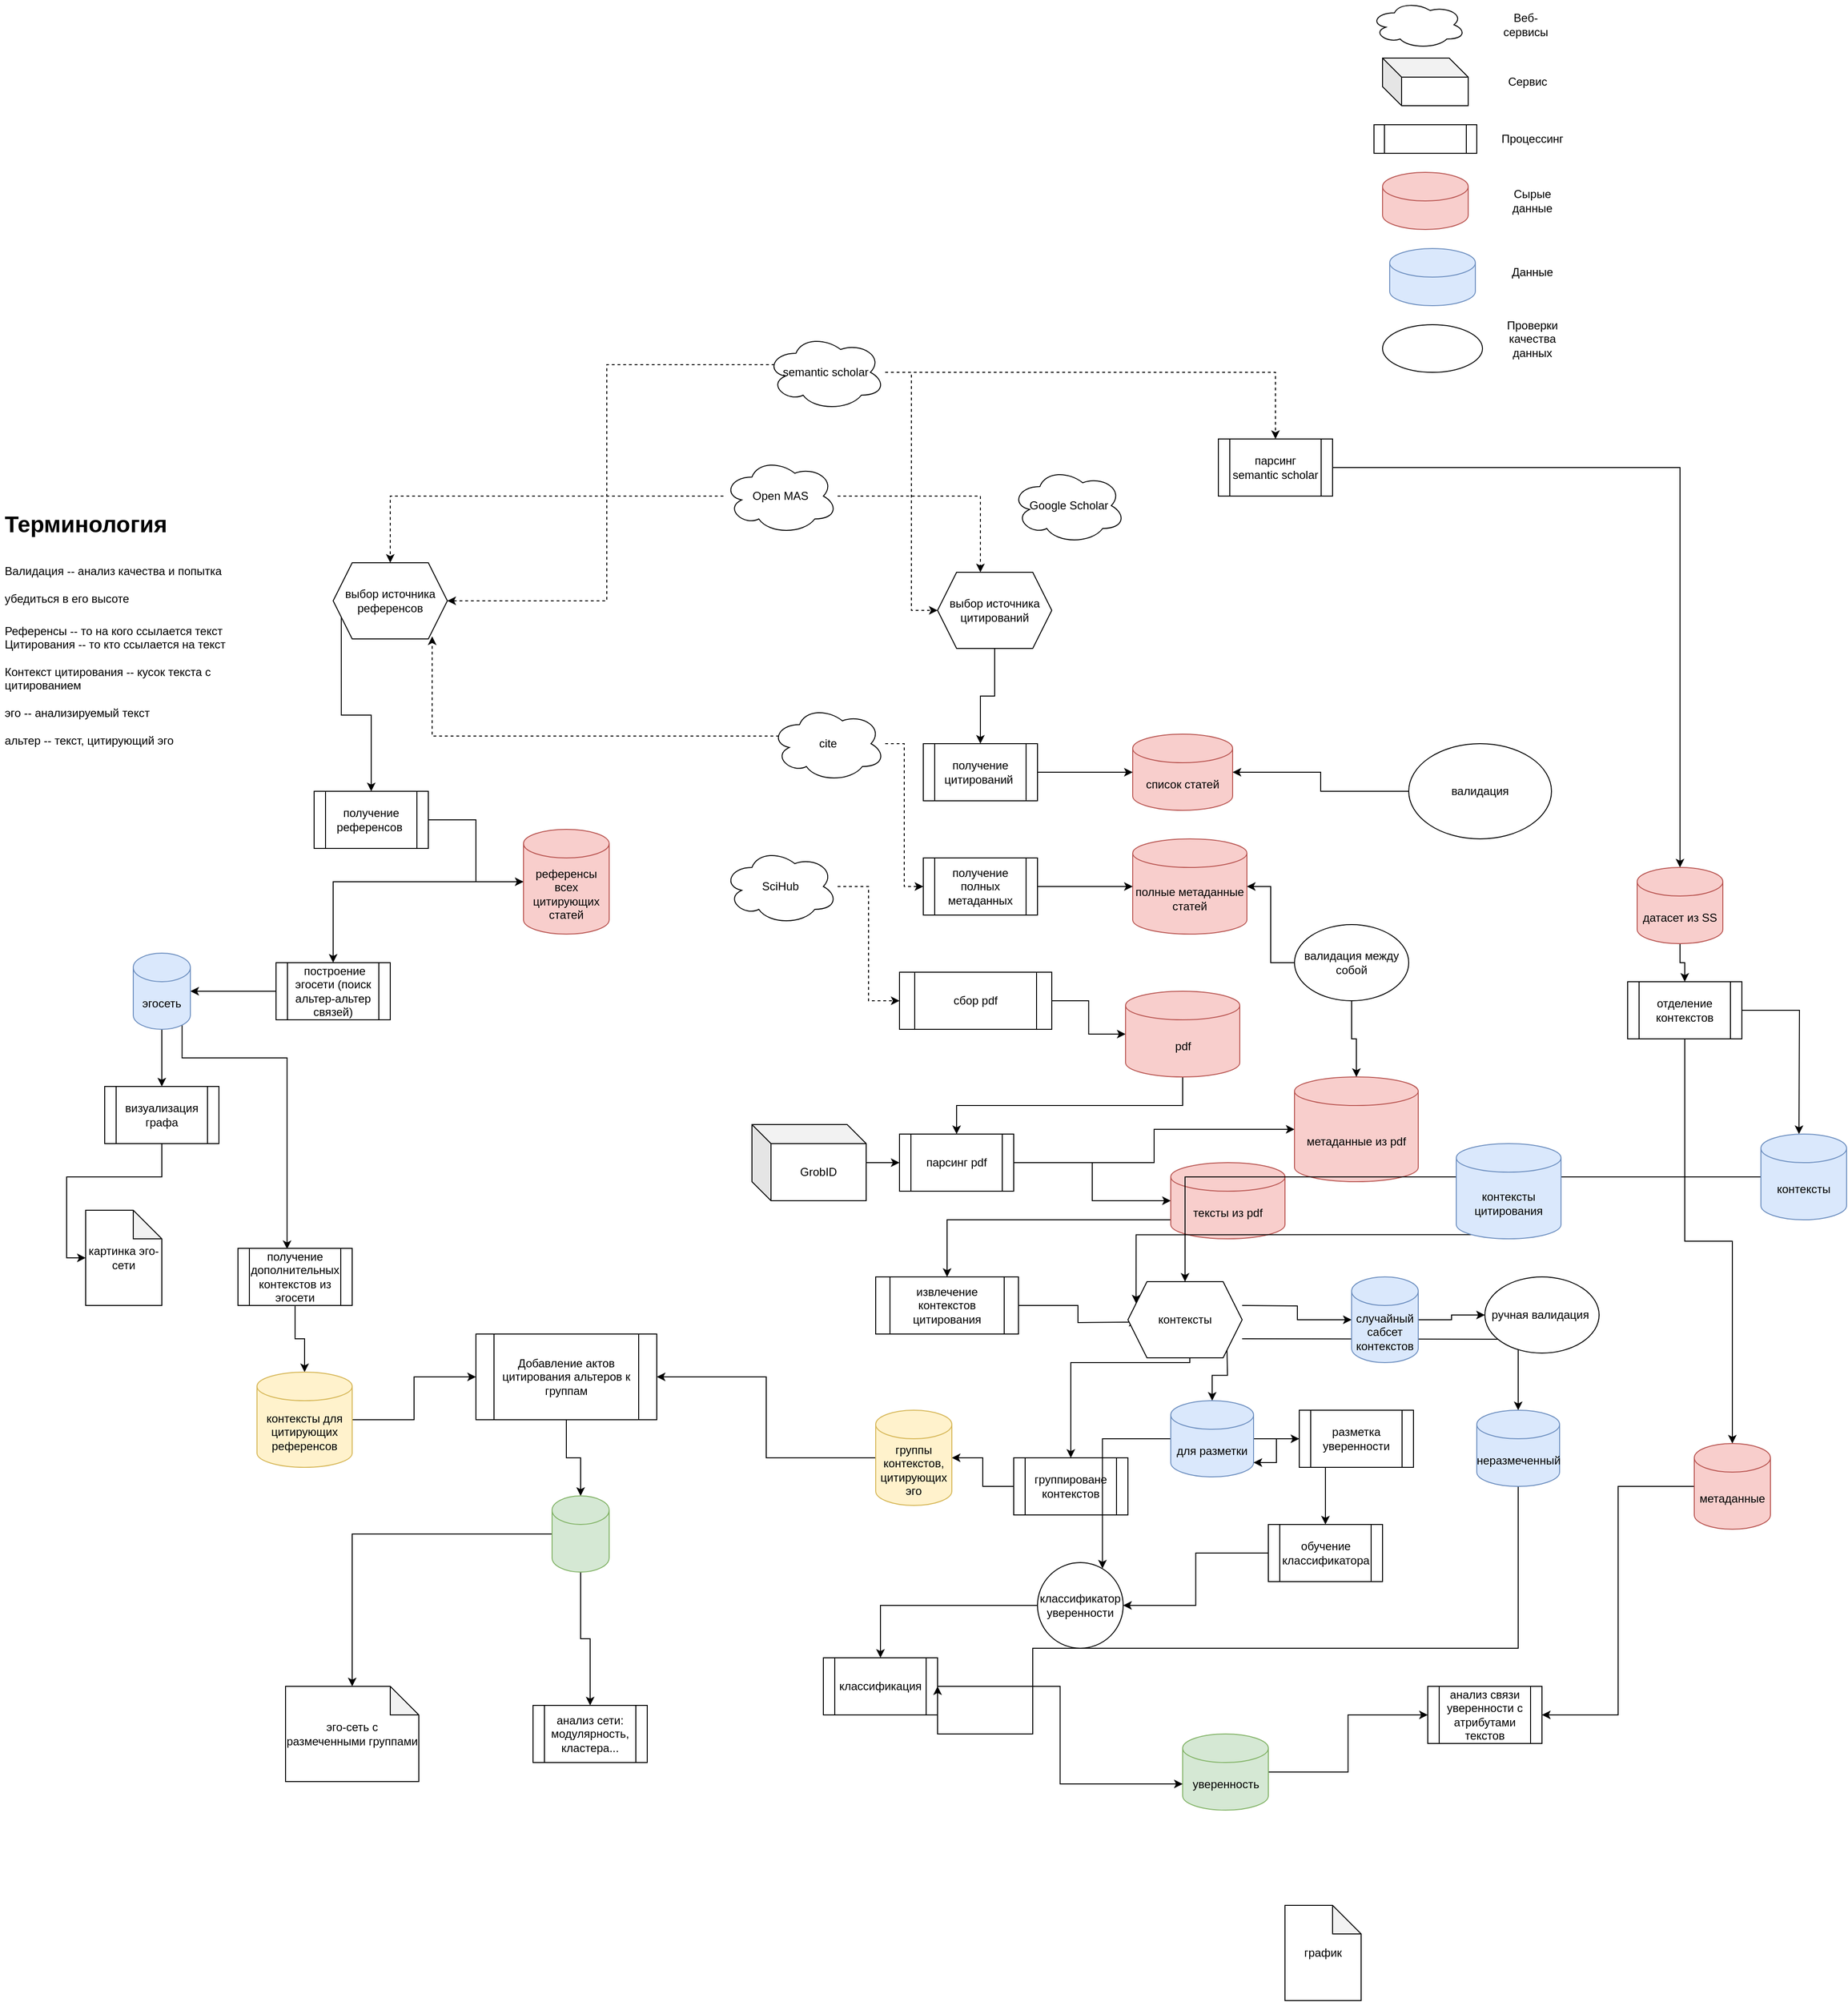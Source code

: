 <mxfile version="17.4.0" type="github">
  <diagram id="hcP1Pp9ipcXUoe1VHoGx" name="Page-1">
    <mxGraphModel dx="1471" dy="754" grid="1" gridSize="10" guides="1" tooltips="1" connect="1" arrows="1" fold="1" page="1" pageScale="1" pageWidth="1100" pageHeight="1700" math="0" shadow="0">
      <root>
        <mxCell id="0" />
        <mxCell id="1" parent="0" />
        <mxCell id="gaeL85kwDR5vp7jidNib-1" value="полные метаданные статей" style="shape=cylinder3;whiteSpace=wrap;html=1;boundedLbl=1;backgroundOutline=1;size=15;fillColor=#f8cecc;strokeColor=#b85450;" parent="1" vertex="1">
          <mxGeometry x="1230" y="920" width="120" height="100" as="geometry" />
        </mxCell>
        <mxCell id="gaeL85kwDR5vp7jidNib-2" style="edgeStyle=orthogonalEdgeStyle;rounded=0;orthogonalLoop=1;jettySize=auto;html=1;entryX=0;entryY=0.5;entryDx=0;entryDy=0;entryPerimeter=0;" parent="1" source="gaeL85kwDR5vp7jidNib-3" target="gaeL85kwDR5vp7jidNib-5" edge="1">
          <mxGeometry relative="1" as="geometry" />
        </mxCell>
        <mxCell id="gaeL85kwDR5vp7jidNib-3" value="сбор pdf" style="shape=process;whiteSpace=wrap;html=1;backgroundOutline=1;" parent="1" vertex="1">
          <mxGeometry x="985" y="1060" width="160" height="60" as="geometry" />
        </mxCell>
        <mxCell id="gaeL85kwDR5vp7jidNib-4" style="edgeStyle=orthogonalEdgeStyle;rounded=0;orthogonalLoop=1;jettySize=auto;html=1;entryX=0.5;entryY=0;entryDx=0;entryDy=0;" parent="1" source="gaeL85kwDR5vp7jidNib-5" target="gaeL85kwDR5vp7jidNib-19" edge="1">
          <mxGeometry relative="1" as="geometry">
            <Array as="points">
              <mxPoint x="1283" y="1200" />
              <mxPoint x="1045" y="1200" />
            </Array>
          </mxGeometry>
        </mxCell>
        <mxCell id="gaeL85kwDR5vp7jidNib-5" value="pdf" style="shape=cylinder3;whiteSpace=wrap;html=1;boundedLbl=1;backgroundOutline=1;size=15;fillColor=#f8cecc;strokeColor=#b85450;" parent="1" vertex="1">
          <mxGeometry x="1222.5" y="1080" width="120" height="90" as="geometry" />
        </mxCell>
        <mxCell id="gaeL85kwDR5vp7jidNib-6" style="edgeStyle=orthogonalEdgeStyle;rounded=0;orthogonalLoop=1;jettySize=auto;html=1;entryX=0;entryY=0;entryDx=0;entryDy=67.5;entryPerimeter=0;" parent="1" source="gaeL85kwDR5vp7jidNib-7" edge="1">
          <mxGeometry relative="1" as="geometry">
            <mxPoint x="1235" y="1427.5" as="targetPoint" />
          </mxGeometry>
        </mxCell>
        <mxCell id="gaeL85kwDR5vp7jidNib-7" value="извлечение контекстов цитирования" style="shape=process;whiteSpace=wrap;html=1;backgroundOutline=1;" parent="1" vertex="1">
          <mxGeometry x="960" y="1380" width="150" height="60" as="geometry" />
        </mxCell>
        <mxCell id="gaeL85kwDR5vp7jidNib-8" value="" style="edgeStyle=orthogonalEdgeStyle;rounded=0;orthogonalLoop=1;jettySize=auto;html=1;" parent="1" target="gaeL85kwDR5vp7jidNib-30" edge="1">
          <mxGeometry relative="1" as="geometry">
            <mxPoint x="1345" y="1410" as="sourcePoint" />
          </mxGeometry>
        </mxCell>
        <mxCell id="gaeL85kwDR5vp7jidNib-66" style="edgeStyle=orthogonalEdgeStyle;rounded=0;orthogonalLoop=1;jettySize=auto;html=1;" parent="1" target="gaeL85kwDR5vp7jidNib-65" edge="1">
          <mxGeometry relative="1" as="geometry">
            <Array as="points">
              <mxPoint x="1290" y="1470" />
              <mxPoint x="1165" y="1470" />
            </Array>
            <mxPoint x="1290.0" y="1460" as="sourcePoint" />
          </mxGeometry>
        </mxCell>
        <mxCell id="iUtlSqfOHHRnYsuwLynT-7" style="edgeStyle=orthogonalEdgeStyle;rounded=0;orthogonalLoop=1;jettySize=auto;html=1;exitX=0.855;exitY=1;exitDx=0;exitDy=-4.35;exitPerimeter=0;" edge="1" parent="1" target="iUtlSqfOHHRnYsuwLynT-8">
          <mxGeometry relative="1" as="geometry">
            <mxPoint x="1329.05" y="1455.65" as="sourcePoint" />
            <mxPoint x="1390" y="1470" as="targetPoint" />
          </mxGeometry>
        </mxCell>
        <mxCell id="iUtlSqfOHHRnYsuwLynT-28" style="edgeStyle=orthogonalEdgeStyle;rounded=0;orthogonalLoop=1;jettySize=auto;html=1;exitX=1;exitY=1;exitDx=0;exitDy=-15;exitPerimeter=0;" edge="1" parent="1" target="iUtlSqfOHHRnYsuwLynT-20">
          <mxGeometry relative="1" as="geometry">
            <mxPoint x="1345" y="1445" as="sourcePoint" />
          </mxGeometry>
        </mxCell>
        <mxCell id="gaeL85kwDR5vp7jidNib-10" style="edgeStyle=orthogonalEdgeStyle;rounded=0;orthogonalLoop=1;jettySize=auto;html=1;" parent="1" source="gaeL85kwDR5vp7jidNib-11" target="gaeL85kwDR5vp7jidNib-1" edge="1">
          <mxGeometry relative="1" as="geometry" />
        </mxCell>
        <mxCell id="gaeL85kwDR5vp7jidNib-11" value="получение полных метаданных" style="shape=process;whiteSpace=wrap;html=1;backgroundOutline=1;" parent="1" vertex="1">
          <mxGeometry x="1010" y="940" width="120" height="60" as="geometry" />
        </mxCell>
        <mxCell id="gaeL85kwDR5vp7jidNib-12" value="список статей" style="shape=cylinder3;whiteSpace=wrap;html=1;boundedLbl=1;backgroundOutline=1;size=15;fillColor=#f8cecc;strokeColor=#b85450;" parent="1" vertex="1">
          <mxGeometry x="1230" y="810" width="105" height="80" as="geometry" />
        </mxCell>
        <mxCell id="gaeL85kwDR5vp7jidNib-13" style="edgeStyle=orthogonalEdgeStyle;rounded=0;orthogonalLoop=1;jettySize=auto;html=1;" parent="1" source="gaeL85kwDR5vp7jidNib-14" target="gaeL85kwDR5vp7jidNib-12" edge="1">
          <mxGeometry relative="1" as="geometry" />
        </mxCell>
        <mxCell id="gaeL85kwDR5vp7jidNib-14" value="получение цитирований&amp;nbsp;" style="shape=process;whiteSpace=wrap;html=1;backgroundOutline=1;" parent="1" vertex="1">
          <mxGeometry x="1010" y="820" width="120" height="60" as="geometry" />
        </mxCell>
        <mxCell id="gaeL85kwDR5vp7jidNib-15" style="edgeStyle=orthogonalEdgeStyle;rounded=0;orthogonalLoop=1;jettySize=auto;html=1;" parent="1" source="gaeL85kwDR5vp7jidNib-16" target="gaeL85kwDR5vp7jidNib-12" edge="1">
          <mxGeometry relative="1" as="geometry" />
        </mxCell>
        <mxCell id="gaeL85kwDR5vp7jidNib-16" value="валидация" style="ellipse;whiteSpace=wrap;html=1;" parent="1" vertex="1">
          <mxGeometry x="1520" y="820" width="150" height="100" as="geometry" />
        </mxCell>
        <mxCell id="gaeL85kwDR5vp7jidNib-17" style="edgeStyle=orthogonalEdgeStyle;rounded=0;orthogonalLoop=1;jettySize=auto;html=1;" parent="1" source="gaeL85kwDR5vp7jidNib-19" target="gaeL85kwDR5vp7jidNib-21" edge="1">
          <mxGeometry relative="1" as="geometry" />
        </mxCell>
        <mxCell id="gaeL85kwDR5vp7jidNib-18" style="edgeStyle=orthogonalEdgeStyle;rounded=0;orthogonalLoop=1;jettySize=auto;html=1;entryX=0;entryY=0.5;entryDx=0;entryDy=0;entryPerimeter=0;" parent="1" source="gaeL85kwDR5vp7jidNib-19" target="gaeL85kwDR5vp7jidNib-22" edge="1">
          <mxGeometry relative="1" as="geometry">
            <mxPoint x="1320" y="1230" as="targetPoint" />
          </mxGeometry>
        </mxCell>
        <mxCell id="gaeL85kwDR5vp7jidNib-19" value="парсинг pdf" style="shape=process;whiteSpace=wrap;html=1;backgroundOutline=1;" parent="1" vertex="1">
          <mxGeometry x="985" y="1230" width="120" height="60" as="geometry" />
        </mxCell>
        <mxCell id="gaeL85kwDR5vp7jidNib-20" style="edgeStyle=orthogonalEdgeStyle;rounded=0;orthogonalLoop=1;jettySize=auto;html=1;entryX=0.5;entryY=0;entryDx=0;entryDy=0;" parent="1" source="gaeL85kwDR5vp7jidNib-21" target="gaeL85kwDR5vp7jidNib-7" edge="1">
          <mxGeometry relative="1" as="geometry">
            <Array as="points">
              <mxPoint x="1230" y="1320" />
              <mxPoint x="1035" y="1320" />
            </Array>
          </mxGeometry>
        </mxCell>
        <mxCell id="gaeL85kwDR5vp7jidNib-21" value="тексты из pdf" style="shape=cylinder3;whiteSpace=wrap;html=1;boundedLbl=1;backgroundOutline=1;size=15;fillColor=#f8cecc;strokeColor=#b85450;" parent="1" vertex="1">
          <mxGeometry x="1270" y="1260" width="120" height="80" as="geometry" />
        </mxCell>
        <mxCell id="gaeL85kwDR5vp7jidNib-22" value="метаданные из pdf" style="shape=cylinder3;whiteSpace=wrap;html=1;boundedLbl=1;backgroundOutline=1;size=15;fillColor=#f8cecc;strokeColor=#b85450;" parent="1" vertex="1">
          <mxGeometry x="1400" y="1170" width="130" height="110" as="geometry" />
        </mxCell>
        <mxCell id="gaeL85kwDR5vp7jidNib-23" style="edgeStyle=orthogonalEdgeStyle;rounded=0;orthogonalLoop=1;jettySize=auto;html=1;" parent="1" source="gaeL85kwDR5vp7jidNib-25" target="gaeL85kwDR5vp7jidNib-22" edge="1">
          <mxGeometry relative="1" as="geometry" />
        </mxCell>
        <mxCell id="gaeL85kwDR5vp7jidNib-24" style="edgeStyle=orthogonalEdgeStyle;rounded=0;orthogonalLoop=1;jettySize=auto;html=1;" parent="1" source="gaeL85kwDR5vp7jidNib-25" target="gaeL85kwDR5vp7jidNib-1" edge="1">
          <mxGeometry relative="1" as="geometry" />
        </mxCell>
        <mxCell id="gaeL85kwDR5vp7jidNib-25" value="валидация между собой" style="ellipse;whiteSpace=wrap;html=1;" parent="1" vertex="1">
          <mxGeometry x="1400" y="1010" width="120" height="80" as="geometry" />
        </mxCell>
        <mxCell id="gaeL85kwDR5vp7jidNib-26" style="edgeStyle=orthogonalEdgeStyle;rounded=0;orthogonalLoop=1;jettySize=auto;html=1;entryX=0.5;entryY=0;entryDx=0;entryDy=0;entryPerimeter=0;" parent="1" source="gaeL85kwDR5vp7jidNib-27" target="gaeL85kwDR5vp7jidNib-32" edge="1">
          <mxGeometry relative="1" as="geometry" />
        </mxCell>
        <mxCell id="gaeL85kwDR5vp7jidNib-27" value="парсинг semantic scholar" style="shape=process;whiteSpace=wrap;html=1;backgroundOutline=1;" parent="1" vertex="1">
          <mxGeometry x="1320" y="500" width="120" height="60" as="geometry" />
        </mxCell>
        <mxCell id="gaeL85kwDR5vp7jidNib-28" value="ручная валидация&amp;nbsp;" style="ellipse;whiteSpace=wrap;html=1;" parent="1" vertex="1">
          <mxGeometry x="1600" y="1380" width="120" height="80" as="geometry" />
        </mxCell>
        <mxCell id="gaeL85kwDR5vp7jidNib-29" value="" style="edgeStyle=orthogonalEdgeStyle;rounded=0;orthogonalLoop=1;jettySize=auto;html=1;" parent="1" source="gaeL85kwDR5vp7jidNib-30" target="gaeL85kwDR5vp7jidNib-28" edge="1">
          <mxGeometry relative="1" as="geometry" />
        </mxCell>
        <mxCell id="gaeL85kwDR5vp7jidNib-30" value="случайный сабсет контекстов" style="shape=cylinder3;whiteSpace=wrap;html=1;boundedLbl=1;backgroundOutline=1;size=15;fillColor=#dae8fc;strokeColor=#6c8ebf;" parent="1" vertex="1">
          <mxGeometry x="1460" y="1380" width="70" height="90" as="geometry" />
        </mxCell>
        <mxCell id="gaeL85kwDR5vp7jidNib-31" value="&lt;h1&gt;Терминология&lt;/h1&gt;&lt;h1&gt;&lt;span style=&quot;font-size: 12px ; font-weight: normal&quot;&gt;Валидация -- анализ качества и попытка убедиться в его высоте&lt;/span&gt;&lt;br&gt;&lt;/h1&gt;&lt;div&gt;&lt;span style=&quot;font-size: 12px ; font-weight: normal&quot;&gt;Референсы -- то на кого ссылается текст&lt;/span&gt;&lt;/div&gt;&lt;div&gt;&lt;span style=&quot;font-size: 12px ; font-weight: normal&quot;&gt;Цитирования -- то кто ссылается на текст&lt;/span&gt;&lt;/div&gt;&lt;div&gt;&lt;span style=&quot;font-size: 12px ; font-weight: normal&quot;&gt;&lt;br&gt;&lt;/span&gt;&lt;/div&gt;&lt;div&gt;&lt;span style=&quot;font-size: 12px ; font-weight: normal&quot;&gt;Контекст цитирования -- кусок текста с цитированием&lt;/span&gt;&lt;/div&gt;&lt;div&gt;&lt;span style=&quot;font-size: 12px ; font-weight: normal&quot;&gt;&lt;br&gt;&lt;/span&gt;&lt;/div&gt;&lt;div&gt;эго -- анализируемый текст&lt;/div&gt;&lt;div&gt;&lt;br&gt;&lt;/div&gt;&lt;div&gt;альтер -- текст, цитирующий эго&lt;/div&gt;" style="text;html=1;strokeColor=none;fillColor=none;spacing=5;spacingTop=-20;whiteSpace=wrap;overflow=hidden;rounded=0;" parent="1" vertex="1">
          <mxGeometry x="40" y="570" width="250" height="280" as="geometry" />
        </mxCell>
        <mxCell id="gaeL85kwDR5vp7jidNib-69" value="" style="edgeStyle=orthogonalEdgeStyle;rounded=0;orthogonalLoop=1;jettySize=auto;html=1;" parent="1" source="gaeL85kwDR5vp7jidNib-32" target="gaeL85kwDR5vp7jidNib-68" edge="1">
          <mxGeometry relative="1" as="geometry" />
        </mxCell>
        <mxCell id="gaeL85kwDR5vp7jidNib-32" value="датасет из SS" style="shape=cylinder3;whiteSpace=wrap;html=1;boundedLbl=1;backgroundOutline=1;size=15;fillColor=#f8cecc;strokeColor=#b85450;" parent="1" vertex="1">
          <mxGeometry x="1760" y="950" width="90" height="80" as="geometry" />
        </mxCell>
        <mxCell id="gaeL85kwDR5vp7jidNib-33" style="edgeStyle=orthogonalEdgeStyle;rounded=0;orthogonalLoop=1;jettySize=auto;html=1;entryX=0.5;entryY=0;entryDx=0;entryDy=0;dashed=1;" parent="1" source="gaeL85kwDR5vp7jidNib-36" target="gaeL85kwDR5vp7jidNib-27" edge="1">
          <mxGeometry relative="1" as="geometry" />
        </mxCell>
        <mxCell id="gaeL85kwDR5vp7jidNib-34" style="edgeStyle=orthogonalEdgeStyle;rounded=0;orthogonalLoop=1;jettySize=auto;html=1;entryX=0;entryY=0.5;entryDx=0;entryDy=0;dashed=1;" parent="1" source="gaeL85kwDR5vp7jidNib-36" target="gaeL85kwDR5vp7jidNib-37" edge="1">
          <mxGeometry relative="1" as="geometry" />
        </mxCell>
        <mxCell id="gaeL85kwDR5vp7jidNib-35" style="edgeStyle=orthogonalEdgeStyle;rounded=0;orthogonalLoop=1;jettySize=auto;html=1;exitX=0.07;exitY=0.4;exitDx=0;exitDy=0;exitPerimeter=0;entryX=1;entryY=0.5;entryDx=0;entryDy=0;dashed=1;" parent="1" source="gaeL85kwDR5vp7jidNib-36" target="gaeL85kwDR5vp7jidNib-63" edge="1">
          <mxGeometry relative="1" as="geometry" />
        </mxCell>
        <mxCell id="gaeL85kwDR5vp7jidNib-36" value="semantic scholar" style="ellipse;shape=cloud;whiteSpace=wrap;html=1;" parent="1" vertex="1">
          <mxGeometry x="845" y="390" width="125" height="80" as="geometry" />
        </mxCell>
        <mxCell id="gaeL85kwDR5vp7jidNib-75" style="edgeStyle=orthogonalEdgeStyle;rounded=0;orthogonalLoop=1;jettySize=auto;html=1;" parent="1" source="gaeL85kwDR5vp7jidNib-37" target="gaeL85kwDR5vp7jidNib-14" edge="1">
          <mxGeometry relative="1" as="geometry" />
        </mxCell>
        <mxCell id="gaeL85kwDR5vp7jidNib-37" value="выбор источника цитирований" style="shape=hexagon;perimeter=hexagonPerimeter2;whiteSpace=wrap;html=1;fixedSize=1;" parent="1" vertex="1">
          <mxGeometry x="1025" y="640" width="120" height="80" as="geometry" />
        </mxCell>
        <mxCell id="gaeL85kwDR5vp7jidNib-38" style="edgeStyle=orthogonalEdgeStyle;rounded=0;orthogonalLoop=1;jettySize=auto;html=1;entryX=0.375;entryY=0;entryDx=0;entryDy=0;dashed=1;" parent="1" source="gaeL85kwDR5vp7jidNib-40" target="gaeL85kwDR5vp7jidNib-37" edge="1">
          <mxGeometry relative="1" as="geometry" />
        </mxCell>
        <mxCell id="gaeL85kwDR5vp7jidNib-39" style="edgeStyle=orthogonalEdgeStyle;rounded=0;orthogonalLoop=1;jettySize=auto;html=1;dashed=1;" parent="1" source="gaeL85kwDR5vp7jidNib-40" target="gaeL85kwDR5vp7jidNib-63" edge="1">
          <mxGeometry relative="1" as="geometry" />
        </mxCell>
        <mxCell id="gaeL85kwDR5vp7jidNib-40" value="Open MAS" style="ellipse;shape=cloud;whiteSpace=wrap;html=1;" parent="1" vertex="1">
          <mxGeometry x="800" y="520" width="120" height="80" as="geometry" />
        </mxCell>
        <mxCell id="gaeL85kwDR5vp7jidNib-41" value="Google Scholar" style="ellipse;shape=cloud;whiteSpace=wrap;html=1;" parent="1" vertex="1">
          <mxGeometry x="1102.5" y="530" width="120" height="80" as="geometry" />
        </mxCell>
        <mxCell id="gaeL85kwDR5vp7jidNib-87" style="edgeStyle=orthogonalEdgeStyle;rounded=0;orthogonalLoop=1;jettySize=auto;html=1;entryX=0;entryY=0.5;entryDx=0;entryDy=0;" parent="1" source="gaeL85kwDR5vp7jidNib-43" target="gaeL85kwDR5vp7jidNib-19" edge="1">
          <mxGeometry relative="1" as="geometry" />
        </mxCell>
        <mxCell id="gaeL85kwDR5vp7jidNib-43" value="GrobID" style="shape=cube;whiteSpace=wrap;html=1;boundedLbl=1;backgroundOutline=1;darkOpacity=0.05;darkOpacity2=0.1;" parent="1" vertex="1">
          <mxGeometry x="830" y="1220" width="120" height="80" as="geometry" />
        </mxCell>
        <mxCell id="gaeL85kwDR5vp7jidNib-44" style="edgeStyle=orthogonalEdgeStyle;rounded=0;orthogonalLoop=1;jettySize=auto;html=1;entryX=0;entryY=0.5;entryDx=0;entryDy=0;dashed=1;" parent="1" source="gaeL85kwDR5vp7jidNib-46" target="gaeL85kwDR5vp7jidNib-11" edge="1">
          <mxGeometry relative="1" as="geometry" />
        </mxCell>
        <mxCell id="gaeL85kwDR5vp7jidNib-45" style="edgeStyle=orthogonalEdgeStyle;rounded=0;orthogonalLoop=1;jettySize=auto;html=1;exitX=0.07;exitY=0.4;exitDx=0;exitDy=0;exitPerimeter=0;entryX=0.867;entryY=0.967;entryDx=0;entryDy=0;entryPerimeter=0;dashed=1;" parent="1" source="gaeL85kwDR5vp7jidNib-46" target="gaeL85kwDR5vp7jidNib-63" edge="1">
          <mxGeometry relative="1" as="geometry" />
        </mxCell>
        <mxCell id="gaeL85kwDR5vp7jidNib-46" value="cite" style="ellipse;shape=cloud;whiteSpace=wrap;html=1;" parent="1" vertex="1">
          <mxGeometry x="850" y="780" width="120" height="80" as="geometry" />
        </mxCell>
        <mxCell id="gaeL85kwDR5vp7jidNib-47" style="edgeStyle=orthogonalEdgeStyle;rounded=0;orthogonalLoop=1;jettySize=auto;html=1;entryX=0;entryY=0.5;entryDx=0;entryDy=0;dashed=1;" parent="1" source="gaeL85kwDR5vp7jidNib-48" target="gaeL85kwDR5vp7jidNib-3" edge="1">
          <mxGeometry relative="1" as="geometry" />
        </mxCell>
        <mxCell id="gaeL85kwDR5vp7jidNib-48" value="SciHub" style="ellipse;shape=cloud;whiteSpace=wrap;html=1;" parent="1" vertex="1">
          <mxGeometry x="800" y="930" width="120" height="80" as="geometry" />
        </mxCell>
        <mxCell id="gaeL85kwDR5vp7jidNib-49" value="" style="ellipse;shape=cloud;whiteSpace=wrap;html=1;" parent="1" vertex="1">
          <mxGeometry x="1480" y="40" width="100" height="50" as="geometry" />
        </mxCell>
        <mxCell id="gaeL85kwDR5vp7jidNib-50" value="Веб-сервисы" style="text;html=1;strokeColor=none;fillColor=none;align=center;verticalAlign=middle;whiteSpace=wrap;rounded=0;" parent="1" vertex="1">
          <mxGeometry x="1612.5" y="50" width="60" height="30" as="geometry" />
        </mxCell>
        <mxCell id="gaeL85kwDR5vp7jidNib-51" value="" style="shape=cube;whiteSpace=wrap;html=1;boundedLbl=1;backgroundOutline=1;darkOpacity=0.05;darkOpacity2=0.1;" parent="1" vertex="1">
          <mxGeometry x="1492.5" y="100" width="90" height="50" as="geometry" />
        </mxCell>
        <mxCell id="gaeL85kwDR5vp7jidNib-52" value="Сервис" style="text;html=1;strokeColor=none;fillColor=none;align=center;verticalAlign=middle;whiteSpace=wrap;rounded=0;" parent="1" vertex="1">
          <mxGeometry x="1615" y="110" width="60" height="30" as="geometry" />
        </mxCell>
        <mxCell id="gaeL85kwDR5vp7jidNib-53" value="" style="shape=process;whiteSpace=wrap;html=1;backgroundOutline=1;" parent="1" vertex="1">
          <mxGeometry x="1483.5" y="170" width="108" height="30" as="geometry" />
        </mxCell>
        <mxCell id="gaeL85kwDR5vp7jidNib-54" value="" style="shape=cylinder3;whiteSpace=wrap;html=1;boundedLbl=1;backgroundOutline=1;size=15;fillColor=#f8cecc;strokeColor=#b85450;" parent="1" vertex="1">
          <mxGeometry x="1492.5" y="220" width="90" height="60" as="geometry" />
        </mxCell>
        <mxCell id="gaeL85kwDR5vp7jidNib-55" value="Процессинг" style="text;html=1;strokeColor=none;fillColor=none;align=center;verticalAlign=middle;whiteSpace=wrap;rounded=0;" parent="1" vertex="1">
          <mxGeometry x="1620" y="170" width="60" height="30" as="geometry" />
        </mxCell>
        <mxCell id="gaeL85kwDR5vp7jidNib-56" value="Сырые данные" style="text;html=1;strokeColor=none;fillColor=none;align=center;verticalAlign=middle;whiteSpace=wrap;rounded=0;" parent="1" vertex="1">
          <mxGeometry x="1620" y="235" width="60" height="30" as="geometry" />
        </mxCell>
        <mxCell id="gaeL85kwDR5vp7jidNib-57" value="" style="shape=cylinder3;whiteSpace=wrap;html=1;boundedLbl=1;backgroundOutline=1;size=15;fillColor=#dae8fc;strokeColor=#6c8ebf;" parent="1" vertex="1">
          <mxGeometry x="1500" y="300" width="90" height="60" as="geometry" />
        </mxCell>
        <mxCell id="gaeL85kwDR5vp7jidNib-58" value="Данные" style="text;html=1;strokeColor=none;fillColor=none;align=center;verticalAlign=middle;whiteSpace=wrap;rounded=0;" parent="1" vertex="1">
          <mxGeometry x="1620" y="310" width="60" height="30" as="geometry" />
        </mxCell>
        <mxCell id="gaeL85kwDR5vp7jidNib-59" value="" style="ellipse;whiteSpace=wrap;html=1;" parent="1" vertex="1">
          <mxGeometry x="1492.5" y="380" width="105" height="50" as="geometry" />
        </mxCell>
        <mxCell id="gaeL85kwDR5vp7jidNib-60" value="Проверки качества данных" style="text;html=1;strokeColor=none;fillColor=none;align=center;verticalAlign=middle;whiteSpace=wrap;rounded=0;" parent="1" vertex="1">
          <mxGeometry x="1620" y="380" width="60" height="30" as="geometry" />
        </mxCell>
        <mxCell id="gaeL85kwDR5vp7jidNib-81" style="edgeStyle=orthogonalEdgeStyle;rounded=0;orthogonalLoop=1;jettySize=auto;html=1;" parent="1" source="gaeL85kwDR5vp7jidNib-61" target="gaeL85kwDR5vp7jidNib-80" edge="1">
          <mxGeometry relative="1" as="geometry" />
        </mxCell>
        <mxCell id="gaeL85kwDR5vp7jidNib-61" value="получение референсов&amp;nbsp;" style="shape=process;whiteSpace=wrap;html=1;backgroundOutline=1;" parent="1" vertex="1">
          <mxGeometry x="370" y="870" width="120" height="60" as="geometry" />
        </mxCell>
        <mxCell id="gaeL85kwDR5vp7jidNib-62" style="edgeStyle=orthogonalEdgeStyle;rounded=0;orthogonalLoop=1;jettySize=auto;html=1;exitX=0;exitY=0.75;exitDx=0;exitDy=0;" parent="1" source="gaeL85kwDR5vp7jidNib-63" target="gaeL85kwDR5vp7jidNib-61" edge="1">
          <mxGeometry relative="1" as="geometry" />
        </mxCell>
        <mxCell id="gaeL85kwDR5vp7jidNib-63" value="выбор источника референсов" style="shape=hexagon;perimeter=hexagonPerimeter2;whiteSpace=wrap;html=1;fixedSize=1;" parent="1" vertex="1">
          <mxGeometry x="390" y="630" width="120" height="80" as="geometry" />
        </mxCell>
        <mxCell id="gaeL85kwDR5vp7jidNib-86" style="edgeStyle=orthogonalEdgeStyle;rounded=0;orthogonalLoop=1;jettySize=auto;html=1;entryX=0;entryY=0.5;entryDx=0;entryDy=0;entryPerimeter=0;" parent="1" source="gaeL85kwDR5vp7jidNib-64" target="gaeL85kwDR5vp7jidNib-77" edge="1">
          <mxGeometry relative="1" as="geometry" />
        </mxCell>
        <mxCell id="gaeL85kwDR5vp7jidNib-64" value="визуализация графа" style="shape=process;whiteSpace=wrap;html=1;backgroundOutline=1;" parent="1" vertex="1">
          <mxGeometry x="150" y="1180" width="120" height="60" as="geometry" />
        </mxCell>
        <mxCell id="gaeL85kwDR5vp7jidNib-92" style="edgeStyle=orthogonalEdgeStyle;rounded=0;orthogonalLoop=1;jettySize=auto;html=1;" parent="1" source="gaeL85kwDR5vp7jidNib-65" target="gaeL85kwDR5vp7jidNib-67" edge="1">
          <mxGeometry relative="1" as="geometry" />
        </mxCell>
        <mxCell id="gaeL85kwDR5vp7jidNib-65" value="группироване контекстов" style="shape=process;whiteSpace=wrap;html=1;backgroundOutline=1;" parent="1" vertex="1">
          <mxGeometry x="1105" y="1570" width="120" height="60" as="geometry" />
        </mxCell>
        <mxCell id="iUtlSqfOHHRnYsuwLynT-33" style="edgeStyle=orthogonalEdgeStyle;rounded=0;orthogonalLoop=1;jettySize=auto;html=1;entryX=1;entryY=0.5;entryDx=0;entryDy=0;" edge="1" parent="1" source="gaeL85kwDR5vp7jidNib-67" target="iUtlSqfOHHRnYsuwLynT-1">
          <mxGeometry relative="1" as="geometry" />
        </mxCell>
        <mxCell id="gaeL85kwDR5vp7jidNib-67" value="группы контекстов, цитирующих эго" style="shape=cylinder3;whiteSpace=wrap;html=1;boundedLbl=1;backgroundOutline=1;size=15;fillColor=#fff2cc;strokeColor=#d6b656;" parent="1" vertex="1">
          <mxGeometry x="960" y="1520" width="80" height="100" as="geometry" />
        </mxCell>
        <mxCell id="gaeL85kwDR5vp7jidNib-70" style="edgeStyle=orthogonalEdgeStyle;rounded=0;orthogonalLoop=1;jettySize=auto;html=1;entryX=0.5;entryY=0;entryDx=0;entryDy=0;entryPerimeter=0;" parent="1" source="gaeL85kwDR5vp7jidNib-68" edge="1" target="gaeL85kwDR5vp7jidNib-72">
          <mxGeometry relative="1" as="geometry">
            <mxPoint x="1690" y="1240" as="targetPoint" />
          </mxGeometry>
        </mxCell>
        <mxCell id="gaeL85kwDR5vp7jidNib-71" style="edgeStyle=orthogonalEdgeStyle;rounded=0;orthogonalLoop=1;jettySize=auto;html=1;" parent="1" source="gaeL85kwDR5vp7jidNib-68" edge="1">
          <mxGeometry relative="1" as="geometry">
            <mxPoint x="1930" y="1230" as="targetPoint" />
          </mxGeometry>
        </mxCell>
        <mxCell id="gaeL85kwDR5vp7jidNib-68" value="отделение контекстов" style="shape=process;whiteSpace=wrap;html=1;backgroundOutline=1;" parent="1" vertex="1">
          <mxGeometry x="1750" y="1070" width="120" height="60" as="geometry" />
        </mxCell>
        <mxCell id="iUtlSqfOHHRnYsuwLynT-11" style="edgeStyle=orthogonalEdgeStyle;rounded=0;orthogonalLoop=1;jettySize=auto;html=1;entryX=1;entryY=0.5;entryDx=0;entryDy=0;" edge="1" parent="1" source="gaeL85kwDR5vp7jidNib-72" target="iUtlSqfOHHRnYsuwLynT-10">
          <mxGeometry relative="1" as="geometry" />
        </mxCell>
        <mxCell id="gaeL85kwDR5vp7jidNib-72" value="метаданные" style="shape=cylinder3;whiteSpace=wrap;html=1;boundedLbl=1;backgroundOutline=1;size=15;fillColor=#f8cecc;strokeColor=#b85450;" parent="1" vertex="1">
          <mxGeometry x="1820" y="1555" width="80" height="90" as="geometry" />
        </mxCell>
        <mxCell id="iUtlSqfOHHRnYsuwLynT-43" style="edgeStyle=orthogonalEdgeStyle;rounded=0;orthogonalLoop=1;jettySize=auto;html=1;" edge="1" parent="1" source="gaeL85kwDR5vp7jidNib-74" target="iUtlSqfOHHRnYsuwLynT-41">
          <mxGeometry relative="1" as="geometry" />
        </mxCell>
        <mxCell id="gaeL85kwDR5vp7jidNib-74" value="контексты" style="shape=cylinder3;whiteSpace=wrap;html=1;boundedLbl=1;backgroundOutline=1;size=15;fillColor=#dae8fc;strokeColor=#6c8ebf;" parent="1" vertex="1">
          <mxGeometry x="1890" y="1230" width="90" height="90" as="geometry" />
        </mxCell>
        <mxCell id="gaeL85kwDR5vp7jidNib-77" value="картинка эго-сети" style="shape=note;whiteSpace=wrap;html=1;backgroundOutline=1;darkOpacity=0.05;" parent="1" vertex="1">
          <mxGeometry x="130" y="1310" width="80" height="100" as="geometry" />
        </mxCell>
        <mxCell id="gaeL85kwDR5vp7jidNib-84" style="edgeStyle=orthogonalEdgeStyle;rounded=0;orthogonalLoop=1;jettySize=auto;html=1;" parent="1" source="gaeL85kwDR5vp7jidNib-78" target="gaeL85kwDR5vp7jidNib-83" edge="1">
          <mxGeometry relative="1" as="geometry" />
        </mxCell>
        <mxCell id="gaeL85kwDR5vp7jidNib-78" value="&amp;nbsp;построение эгосети (поиск альтер-альтер связей)" style="shape=process;whiteSpace=wrap;html=1;backgroundOutline=1;" parent="1" vertex="1">
          <mxGeometry x="330" y="1050" width="120" height="60" as="geometry" />
        </mxCell>
        <mxCell id="gaeL85kwDR5vp7jidNib-82" style="edgeStyle=orthogonalEdgeStyle;rounded=0;orthogonalLoop=1;jettySize=auto;html=1;entryX=0.5;entryY=0;entryDx=0;entryDy=0;" parent="1" source="gaeL85kwDR5vp7jidNib-80" target="gaeL85kwDR5vp7jidNib-78" edge="1">
          <mxGeometry relative="1" as="geometry" />
        </mxCell>
        <mxCell id="gaeL85kwDR5vp7jidNib-80" value="референсы всех цитирующих статей" style="shape=cylinder3;whiteSpace=wrap;html=1;boundedLbl=1;backgroundOutline=1;size=15;fillColor=#f8cecc;strokeColor=#b85450;" parent="1" vertex="1">
          <mxGeometry x="590" y="910" width="90" height="110" as="geometry" />
        </mxCell>
        <mxCell id="gaeL85kwDR5vp7jidNib-85" style="edgeStyle=orthogonalEdgeStyle;rounded=0;orthogonalLoop=1;jettySize=auto;html=1;" parent="1" source="gaeL85kwDR5vp7jidNib-83" target="gaeL85kwDR5vp7jidNib-64" edge="1">
          <mxGeometry relative="1" as="geometry" />
        </mxCell>
        <mxCell id="gaeL85kwDR5vp7jidNib-90" style="edgeStyle=orthogonalEdgeStyle;rounded=0;orthogonalLoop=1;jettySize=auto;html=1;exitX=0.855;exitY=1;exitDx=0;exitDy=-4.35;exitPerimeter=0;entryX=0.43;entryY=0.013;entryDx=0;entryDy=0;entryPerimeter=0;" parent="1" source="gaeL85kwDR5vp7jidNib-83" target="gaeL85kwDR5vp7jidNib-88" edge="1">
          <mxGeometry relative="1" as="geometry">
            <Array as="points">
              <mxPoint x="231" y="1150" />
              <mxPoint x="342" y="1150" />
            </Array>
          </mxGeometry>
        </mxCell>
        <mxCell id="gaeL85kwDR5vp7jidNib-83" value="эгосеть" style="shape=cylinder3;whiteSpace=wrap;html=1;boundedLbl=1;backgroundOutline=1;size=15;fillColor=#dae8fc;strokeColor=#6c8ebf;" parent="1" vertex="1">
          <mxGeometry x="180" y="1040" width="60" height="80" as="geometry" />
        </mxCell>
        <mxCell id="gaeL85kwDR5vp7jidNib-91" style="edgeStyle=orthogonalEdgeStyle;rounded=0;orthogonalLoop=1;jettySize=auto;html=1;" parent="1" source="gaeL85kwDR5vp7jidNib-88" target="gaeL85kwDR5vp7jidNib-89" edge="1">
          <mxGeometry relative="1" as="geometry" />
        </mxCell>
        <mxCell id="gaeL85kwDR5vp7jidNib-88" value="получение дополнительных контекстов из эгосети" style="shape=process;whiteSpace=wrap;html=1;backgroundOutline=1;" parent="1" vertex="1">
          <mxGeometry x="290" y="1350" width="120" height="60" as="geometry" />
        </mxCell>
        <mxCell id="iUtlSqfOHHRnYsuwLynT-32" style="edgeStyle=orthogonalEdgeStyle;rounded=0;orthogonalLoop=1;jettySize=auto;html=1;entryX=0;entryY=0.5;entryDx=0;entryDy=0;" edge="1" parent="1" source="gaeL85kwDR5vp7jidNib-89" target="iUtlSqfOHHRnYsuwLynT-1">
          <mxGeometry relative="1" as="geometry" />
        </mxCell>
        <mxCell id="gaeL85kwDR5vp7jidNib-89" value="контексты для цитирующих референсов" style="shape=cylinder3;whiteSpace=wrap;html=1;boundedLbl=1;backgroundOutline=1;size=15;fillColor=#fff2cc;strokeColor=#d6b656;" parent="1" vertex="1">
          <mxGeometry x="310" y="1480" width="100" height="100" as="geometry" />
        </mxCell>
        <mxCell id="iUtlSqfOHHRnYsuwLynT-34" style="edgeStyle=orthogonalEdgeStyle;rounded=0;orthogonalLoop=1;jettySize=auto;html=1;exitX=0;exitY=0.5;exitDx=0;exitDy=0;exitPerimeter=0;" edge="1" parent="1" source="iUtlSqfOHHRnYsuwLynT-37" target="iUtlSqfOHHRnYsuwLynT-2">
          <mxGeometry relative="1" as="geometry" />
        </mxCell>
        <mxCell id="iUtlSqfOHHRnYsuwLynT-38" style="edgeStyle=orthogonalEdgeStyle;rounded=0;orthogonalLoop=1;jettySize=auto;html=1;" edge="1" parent="1" source="iUtlSqfOHHRnYsuwLynT-1" target="iUtlSqfOHHRnYsuwLynT-37">
          <mxGeometry relative="1" as="geometry" />
        </mxCell>
        <mxCell id="iUtlSqfOHHRnYsuwLynT-1" value="Добавление актов цитирования альтеров к группам" style="shape=process;whiteSpace=wrap;html=1;backgroundOutline=1;" vertex="1" parent="1">
          <mxGeometry x="540" y="1440" width="190" height="90" as="geometry" />
        </mxCell>
        <mxCell id="iUtlSqfOHHRnYsuwLynT-2" value="эго-сеть с размеченными группами" style="shape=note;whiteSpace=wrap;html=1;backgroundOutline=1;darkOpacity=0.05;" vertex="1" parent="1">
          <mxGeometry x="340" y="1810" width="140" height="100" as="geometry" />
        </mxCell>
        <mxCell id="iUtlSqfOHHRnYsuwLynT-15" style="edgeStyle=orthogonalEdgeStyle;rounded=0;orthogonalLoop=1;jettySize=auto;html=1;entryX=1;entryY=0.5;entryDx=0;entryDy=0;" edge="1" parent="1" source="iUtlSqfOHHRnYsuwLynT-3" target="iUtlSqfOHHRnYsuwLynT-14">
          <mxGeometry relative="1" as="geometry" />
        </mxCell>
        <mxCell id="iUtlSqfOHHRnYsuwLynT-3" value="обучение классификатора" style="shape=process;whiteSpace=wrap;html=1;backgroundOutline=1;" vertex="1" parent="1">
          <mxGeometry x="1372.5" y="1640" width="120" height="60" as="geometry" />
        </mxCell>
        <mxCell id="iUtlSqfOHHRnYsuwLynT-13" style="edgeStyle=orthogonalEdgeStyle;rounded=0;orthogonalLoop=1;jettySize=auto;html=1;" edge="1" parent="1" source="iUtlSqfOHHRnYsuwLynT-5" target="iUtlSqfOHHRnYsuwLynT-10">
          <mxGeometry relative="1" as="geometry" />
        </mxCell>
        <mxCell id="iUtlSqfOHHRnYsuwLynT-5" value="уверенность" style="shape=cylinder3;whiteSpace=wrap;html=1;boundedLbl=1;backgroundOutline=1;size=15;fillColor=#d5e8d4;strokeColor=#82b366;" vertex="1" parent="1">
          <mxGeometry x="1282.5" y="1860" width="90" height="80" as="geometry" />
        </mxCell>
        <mxCell id="iUtlSqfOHHRnYsuwLynT-23" style="edgeStyle=orthogonalEdgeStyle;rounded=0;orthogonalLoop=1;jettySize=auto;html=1;entryX=0;entryY=0.5;entryDx=0;entryDy=0;" edge="1" parent="1" source="iUtlSqfOHHRnYsuwLynT-8" target="iUtlSqfOHHRnYsuwLynT-21">
          <mxGeometry relative="1" as="geometry" />
        </mxCell>
        <mxCell id="iUtlSqfOHHRnYsuwLynT-26" style="edgeStyle=orthogonalEdgeStyle;rounded=0;orthogonalLoop=1;jettySize=auto;html=1;entryX=0.758;entryY=0.069;entryDx=0;entryDy=0;entryPerimeter=0;" edge="1" parent="1" source="iUtlSqfOHHRnYsuwLynT-8" target="iUtlSqfOHHRnYsuwLynT-14">
          <mxGeometry relative="1" as="geometry" />
        </mxCell>
        <mxCell id="iUtlSqfOHHRnYsuwLynT-27" style="edgeStyle=orthogonalEdgeStyle;rounded=0;orthogonalLoop=1;jettySize=auto;html=1;" edge="1" parent="1" source="iUtlSqfOHHRnYsuwLynT-8" target="iUtlSqfOHHRnYsuwLynT-3">
          <mxGeometry relative="1" as="geometry" />
        </mxCell>
        <mxCell id="iUtlSqfOHHRnYsuwLynT-8" value="для разметки" style="shape=cylinder3;whiteSpace=wrap;html=1;boundedLbl=1;backgroundOutline=1;size=15;fillColor=#dae8fc;strokeColor=#6c8ebf;" vertex="1" parent="1">
          <mxGeometry x="1270" y="1510" width="87" height="80" as="geometry" />
        </mxCell>
        <mxCell id="iUtlSqfOHHRnYsuwLynT-10" value="анализ связи уверенности с атрибутами текстов" style="shape=process;whiteSpace=wrap;html=1;backgroundOutline=1;" vertex="1" parent="1">
          <mxGeometry x="1540" y="1810" width="120" height="60" as="geometry" />
        </mxCell>
        <mxCell id="iUtlSqfOHHRnYsuwLynT-16" style="edgeStyle=orthogonalEdgeStyle;rounded=0;orthogonalLoop=1;jettySize=auto;html=1;" edge="1" parent="1" source="iUtlSqfOHHRnYsuwLynT-14" target="iUtlSqfOHHRnYsuwLynT-17">
          <mxGeometry relative="1" as="geometry">
            <mxPoint x="1060" y="1800" as="targetPoint" />
          </mxGeometry>
        </mxCell>
        <mxCell id="iUtlSqfOHHRnYsuwLynT-14" value="классификатор&lt;br&gt;уверенности" style="ellipse;whiteSpace=wrap;html=1;aspect=fixed;" vertex="1" parent="1">
          <mxGeometry x="1130" y="1680" width="90" height="90" as="geometry" />
        </mxCell>
        <mxCell id="iUtlSqfOHHRnYsuwLynT-30" style="edgeStyle=orthogonalEdgeStyle;rounded=0;orthogonalLoop=1;jettySize=auto;html=1;entryX=0;entryY=0;entryDx=0;entryDy=52.5;entryPerimeter=0;" edge="1" parent="1" source="iUtlSqfOHHRnYsuwLynT-17" target="iUtlSqfOHHRnYsuwLynT-5">
          <mxGeometry relative="1" as="geometry" />
        </mxCell>
        <mxCell id="iUtlSqfOHHRnYsuwLynT-17" value="классификация" style="shape=process;whiteSpace=wrap;html=1;backgroundOutline=1;" vertex="1" parent="1">
          <mxGeometry x="905" y="1780" width="120" height="60" as="geometry" />
        </mxCell>
        <mxCell id="iUtlSqfOHHRnYsuwLynT-29" style="edgeStyle=orthogonalEdgeStyle;rounded=0;orthogonalLoop=1;jettySize=auto;html=1;exitX=0.5;exitY=1;exitDx=0;exitDy=0;exitPerimeter=0;entryX=1;entryY=0.5;entryDx=0;entryDy=0;" edge="1" parent="1" source="iUtlSqfOHHRnYsuwLynT-20" target="iUtlSqfOHHRnYsuwLynT-17">
          <mxGeometry relative="1" as="geometry">
            <Array as="points">
              <mxPoint x="1635" y="1770" />
              <mxPoint x="1125" y="1770" />
              <mxPoint x="1125" y="1860" />
            </Array>
          </mxGeometry>
        </mxCell>
        <mxCell id="iUtlSqfOHHRnYsuwLynT-20" value="неразмеченный" style="shape=cylinder3;whiteSpace=wrap;html=1;boundedLbl=1;backgroundOutline=1;size=15;fillColor=#dae8fc;strokeColor=#6c8ebf;" vertex="1" parent="1">
          <mxGeometry x="1591.5" y="1520" width="87" height="80" as="geometry" />
        </mxCell>
        <mxCell id="iUtlSqfOHHRnYsuwLynT-24" style="edgeStyle=orthogonalEdgeStyle;rounded=0;orthogonalLoop=1;jettySize=auto;html=1;entryX=1;entryY=1;entryDx=0;entryDy=-15;entryPerimeter=0;" edge="1" parent="1" source="iUtlSqfOHHRnYsuwLynT-21" target="iUtlSqfOHHRnYsuwLynT-8">
          <mxGeometry relative="1" as="geometry" />
        </mxCell>
        <mxCell id="iUtlSqfOHHRnYsuwLynT-21" value="разметка уверенности" style="shape=process;whiteSpace=wrap;html=1;backgroundOutline=1;" vertex="1" parent="1">
          <mxGeometry x="1405" y="1520" width="120" height="60" as="geometry" />
        </mxCell>
        <mxCell id="iUtlSqfOHHRnYsuwLynT-31" value="график" style="shape=note;whiteSpace=wrap;html=1;backgroundOutline=1;darkOpacity=0.05;" vertex="1" parent="1">
          <mxGeometry x="1390" y="2040" width="80" height="100" as="geometry" />
        </mxCell>
        <mxCell id="iUtlSqfOHHRnYsuwLynT-36" value="анализ сети: модулярность, кластера..." style="shape=process;whiteSpace=wrap;html=1;backgroundOutline=1;" vertex="1" parent="1">
          <mxGeometry x="600" y="1830" width="120" height="60" as="geometry" />
        </mxCell>
        <mxCell id="iUtlSqfOHHRnYsuwLynT-39" style="edgeStyle=orthogonalEdgeStyle;rounded=0;orthogonalLoop=1;jettySize=auto;html=1;entryX=0.5;entryY=0;entryDx=0;entryDy=0;" edge="1" parent="1" source="iUtlSqfOHHRnYsuwLynT-37" target="iUtlSqfOHHRnYsuwLynT-36">
          <mxGeometry relative="1" as="geometry" />
        </mxCell>
        <mxCell id="iUtlSqfOHHRnYsuwLynT-37" value="" style="shape=cylinder3;whiteSpace=wrap;html=1;boundedLbl=1;backgroundOutline=1;size=15;fillColor=#d5e8d4;strokeColor=#82b366;" vertex="1" parent="1">
          <mxGeometry x="620" y="1610" width="60" height="80" as="geometry" />
        </mxCell>
        <mxCell id="iUtlSqfOHHRnYsuwLynT-42" style="edgeStyle=orthogonalEdgeStyle;rounded=0;orthogonalLoop=1;jettySize=auto;html=1;exitX=0.145;exitY=1;exitDx=0;exitDy=-4.35;exitPerimeter=0;entryX=0;entryY=0.25;entryDx=0;entryDy=0;" edge="1" parent="1" source="iUtlSqfOHHRnYsuwLynT-40" target="iUtlSqfOHHRnYsuwLynT-41">
          <mxGeometry relative="1" as="geometry" />
        </mxCell>
        <mxCell id="iUtlSqfOHHRnYsuwLynT-40" value="контексты цитирования" style="shape=cylinder3;whiteSpace=wrap;html=1;boundedLbl=1;backgroundOutline=1;size=15;fillColor=#dae8fc;strokeColor=#6c8ebf;" vertex="1" parent="1">
          <mxGeometry x="1570" y="1240" width="110" height="100" as="geometry" />
        </mxCell>
        <mxCell id="iUtlSqfOHHRnYsuwLynT-41" value="контексты" style="shape=hexagon;perimeter=hexagonPerimeter2;whiteSpace=wrap;html=1;fixedSize=1;" vertex="1" parent="1">
          <mxGeometry x="1225" y="1385" width="120" height="80" as="geometry" />
        </mxCell>
      </root>
    </mxGraphModel>
  </diagram>
</mxfile>
